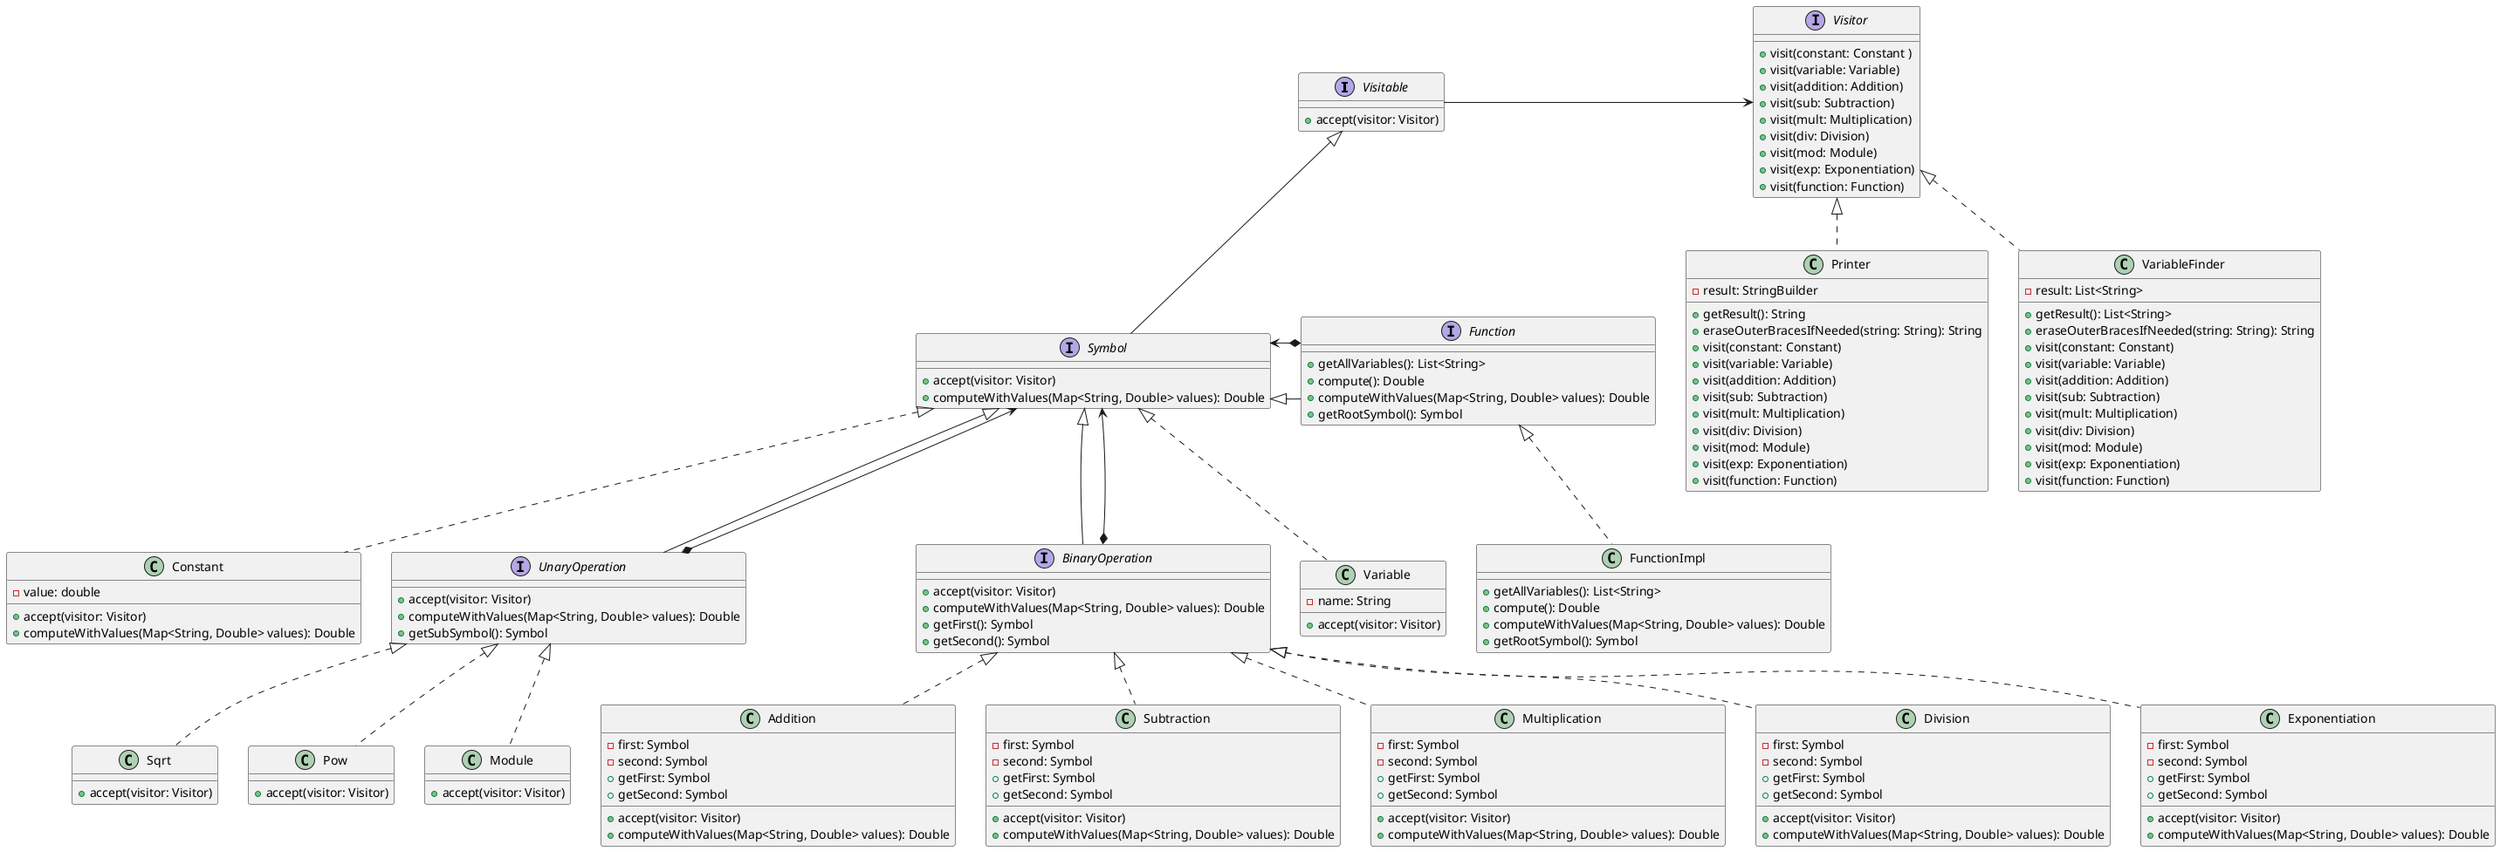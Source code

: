 @startuml
'https://plantuml.com/class-diagram

interface Visitable {
    + accept(visitor: Visitor)
}

interface Visitor {
    + visit(constant: Constant )
    + visit(variable: Variable)
    + visit(addition: Addition)
    + visit(sub: Subtraction)
    + visit(mult: Multiplication)
    + visit(div: Division)
    + visit(mod: Module)
    + visit(exp: Exponentiation)
    + visit(function: Function)
}

interface Symbol extends Visitable {
    + accept(visitor: Visitor)
    + computeWithValues(Map<String, Double> values): Double
}

class Constant implements Symbol {
    - value: double
    + accept(visitor: Visitor)
    + computeWithValues(Map<String, Double> values): Double
}

interface UnaryOperation extends Symbol {
    + accept(visitor: Visitor)
    + computeWithValues(Map<String, Double> values): Double
    + getSubSymbol(): Symbol
}

class Sqrt implements UnaryOperation {
    + accept(visitor: Visitor)
}

class Pow implements UnaryOperation {
    + accept(visitor: Visitor)
}

class Module implements UnaryOperation {
    + accept(visitor: Visitor)
}

interface BinaryOperation extends Symbol {
    + accept(visitor: Visitor)
    + computeWithValues(Map<String, Double> values): Double
    + getFirst(): Symbol
    + getSecond(): Symbol
}

class Addition implements BinaryOperation {
    - first: Symbol
    - second: Symbol
    + getFirst: Symbol
    + getSecond: Symbol
    + accept(visitor: Visitor)
    + computeWithValues(Map<String, Double> values): Double
}

class Subtraction implements BinaryOperation {
    - first: Symbol
    - second: Symbol
    + getFirst: Symbol
    + getSecond: Symbol
    + accept(visitor: Visitor)
    + computeWithValues(Map<String, Double> values): Double
}

class Multiplication implements BinaryOperation {
    - first: Symbol
    - second: Symbol
    + getFirst: Symbol
    + getSecond: Symbol
    + accept(visitor: Visitor)
    + computeWithValues(Map<String, Double> values): Double
}

class Division implements BinaryOperation {
    - first: Symbol
    - second: Symbol
    + getFirst: Symbol
    + getSecond: Symbol
    + accept(visitor: Visitor)
    + computeWithValues(Map<String, Double> values): Double
}

class Exponentiation implements BinaryOperation {
    - first: Symbol
    - second: Symbol
    + getFirst: Symbol
    + getSecond: Symbol
    + accept(visitor: Visitor)
    + computeWithValues(Map<String, Double> values): Double
}

class Variable implements Symbol {
    - name: String
    + accept(visitor: Visitor)
}

interface Function extends Symbol {
    + getAllVariables(): List<String>
    + compute(): Double
    + computeWithValues(Map<String, Double> values): Double
    + getRootSymbol(): Symbol
}

class FunctionImpl implements Function {
    + getAllVariables(): List<String>
    + compute(): Double
    + computeWithValues(Map<String, Double> values): Double
    + getRootSymbol(): Symbol
}

class Printer implements Visitor {
    - result: StringBuilder
    + getResult(): String
    + eraseOuterBracesIfNeeded(string: String): String
    + visit(constant: Constant)
    + visit(variable: Variable)
    + visit(addition: Addition)
    + visit(sub: Subtraction)
    + visit(mult: Multiplication)
    + visit(div: Division)
    + visit(mod: Module)
    + visit(exp: Exponentiation)
    + visit(function: Function)
}

class VariableFinder implements Visitor {
    - result: List<String>
    + getResult(): List<String>
    + eraseOuterBracesIfNeeded(string: String): String
    + visit(constant: Constant)
    + visit(variable: Variable)
    + visit(addition: Addition)
    + visit(sub: Subtraction)
    + visit(mult: Multiplication)
    + visit(div: Division)
    + visit(mod: Module)
    + visit(exp: Exponentiation)
    + visit(function: Function)
}

Function *-> Symbol
UnaryOperation *--> Symbol
BinaryOperation *--> Symbol
Visitable -> Visitor

@enduml